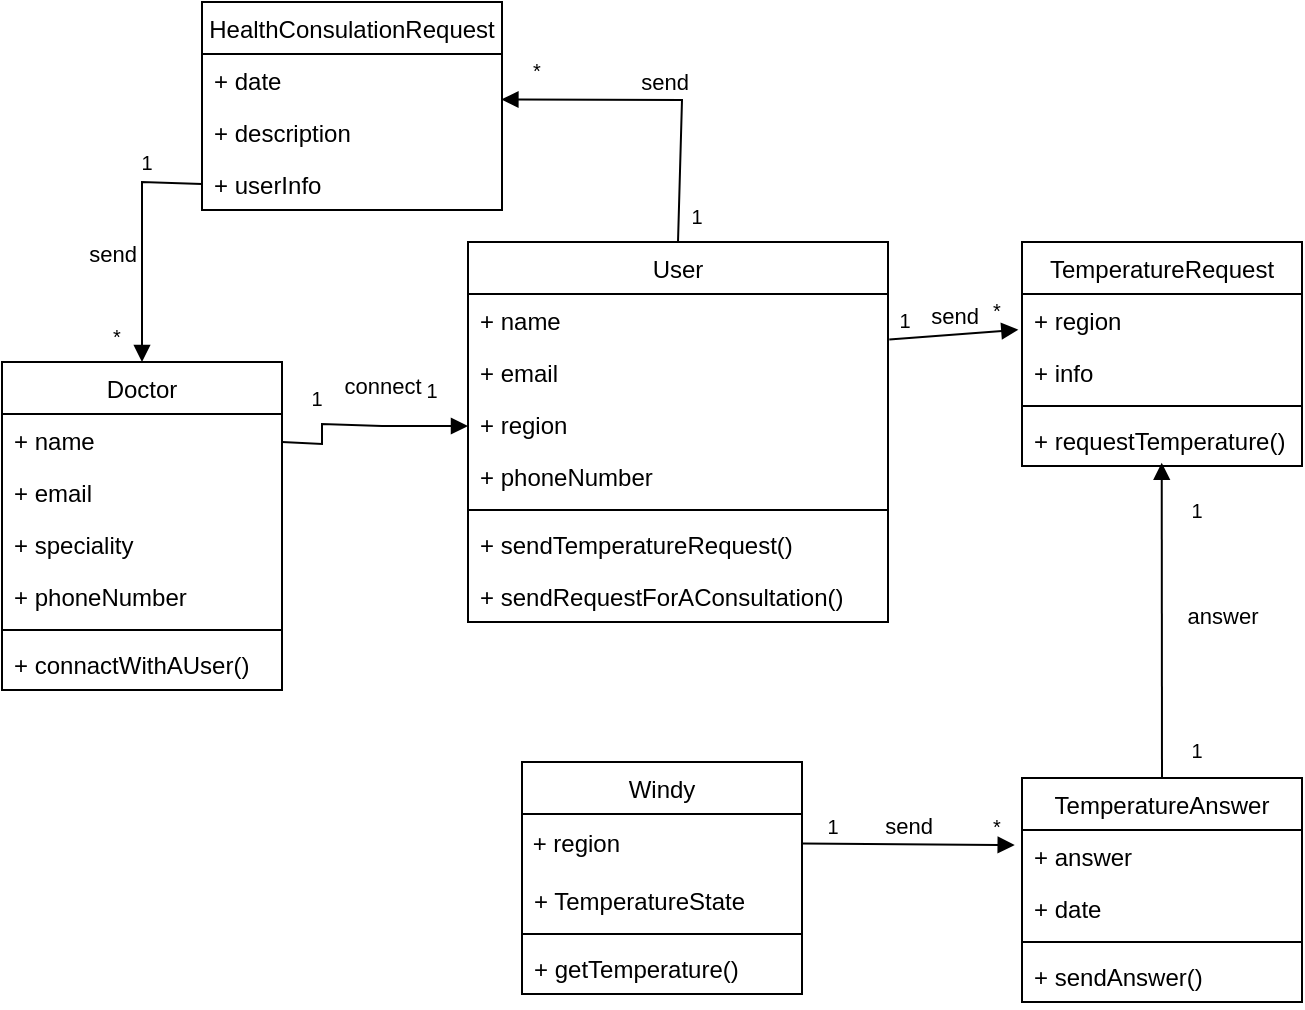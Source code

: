 <mxfile version="22.0.4" type="device" pages="3">
  <diagram id="mCyr1kptdM3YggUfpTlr" name="Page-1">
    <mxGraphModel dx="1509" dy="1795" grid="1" gridSize="10" guides="1" tooltips="1" connect="1" arrows="1" fold="1" page="1" pageScale="1" pageWidth="850" pageHeight="1100" math="0" shadow="0">
      <root>
        <mxCell id="0" />
        <mxCell id="1" parent="0" />
        <mxCell id="RMtQjLJvcsIaxz_irh20-8" value="TemperatureRequest" style="swimlane;fontStyle=0;childLayout=stackLayout;horizontal=1;startSize=26;fillColor=none;horizontalStack=0;resizeParent=1;resizeParentMax=0;resizeLast=0;collapsible=1;marginBottom=0;" parent="1" vertex="1">
          <mxGeometry x="520" y="-970" width="140" height="112" as="geometry" />
        </mxCell>
        <mxCell id="RMtQjLJvcsIaxz_irh20-9" value="+ region" style="text;strokeColor=none;fillColor=none;align=left;verticalAlign=top;spacingLeft=4;spacingRight=4;overflow=hidden;rotatable=0;points=[[0,0.5],[1,0.5]];portConstraint=eastwest;" parent="RMtQjLJvcsIaxz_irh20-8" vertex="1">
          <mxGeometry y="26" width="140" height="26" as="geometry" />
        </mxCell>
        <mxCell id="FqOVL9ZBR_WUCR_oqMgw-47" value="+ info" style="text;strokeColor=none;fillColor=none;align=left;verticalAlign=top;spacingLeft=4;spacingRight=4;overflow=hidden;rotatable=0;points=[[0,0.5],[1,0.5]];portConstraint=eastwest;" parent="RMtQjLJvcsIaxz_irh20-8" vertex="1">
          <mxGeometry y="52" width="140" height="26" as="geometry" />
        </mxCell>
        <mxCell id="tZx-cEy-T179OjJGKEYa-16" value="" style="line;strokeWidth=1;fillColor=none;align=left;verticalAlign=middle;spacingTop=-1;spacingLeft=3;spacingRight=3;rotatable=0;labelPosition=right;points=[];portConstraint=eastwest;strokeColor=inherit;" vertex="1" parent="RMtQjLJvcsIaxz_irh20-8">
          <mxGeometry y="78" width="140" height="8" as="geometry" />
        </mxCell>
        <mxCell id="tZx-cEy-T179OjJGKEYa-17" value="+&amp;nbsp;requestTemperature()&amp;nbsp;&amp;nbsp;" style="text;strokeColor=none;fillColor=none;align=left;verticalAlign=top;spacingLeft=4;spacingRight=4;overflow=hidden;rotatable=0;points=[[0,0.5],[1,0.5]];portConstraint=eastwest;whiteSpace=wrap;html=1;" vertex="1" parent="RMtQjLJvcsIaxz_irh20-8">
          <mxGeometry y="86" width="140" height="26" as="geometry" />
        </mxCell>
        <mxCell id="RMtQjLJvcsIaxz_irh20-13" value="TemperatureAnswer" style="swimlane;fontStyle=0;childLayout=stackLayout;horizontal=1;startSize=26;fillColor=none;horizontalStack=0;resizeParent=1;resizeParentMax=0;resizeLast=0;collapsible=1;marginBottom=0;" parent="1" vertex="1">
          <mxGeometry x="520" y="-702" width="140" height="112" as="geometry" />
        </mxCell>
        <mxCell id="FqOVL9ZBR_WUCR_oqMgw-8" value="+ answer" style="text;strokeColor=none;fillColor=none;align=left;verticalAlign=top;spacingLeft=4;spacingRight=4;overflow=hidden;rotatable=0;points=[[0,0.5],[1,0.5]];portConstraint=eastwest;" parent="RMtQjLJvcsIaxz_irh20-13" vertex="1">
          <mxGeometry y="26" width="140" height="26" as="geometry" />
        </mxCell>
        <mxCell id="FqOVL9ZBR_WUCR_oqMgw-48" value="+ date" style="text;strokeColor=none;fillColor=none;align=left;verticalAlign=top;spacingLeft=4;spacingRight=4;overflow=hidden;rotatable=0;points=[[0,0.5],[1,0.5]];portConstraint=eastwest;" parent="RMtQjLJvcsIaxz_irh20-13" vertex="1">
          <mxGeometry y="52" width="140" height="26" as="geometry" />
        </mxCell>
        <mxCell id="tZx-cEy-T179OjJGKEYa-18" value="" style="line;strokeWidth=1;fillColor=none;align=left;verticalAlign=middle;spacingTop=-1;spacingLeft=3;spacingRight=3;rotatable=0;labelPosition=right;points=[];portConstraint=eastwest;strokeColor=inherit;" vertex="1" parent="RMtQjLJvcsIaxz_irh20-13">
          <mxGeometry y="78" width="140" height="8" as="geometry" />
        </mxCell>
        <mxCell id="tZx-cEy-T179OjJGKEYa-19" value="+&amp;nbsp;sendAnswer()&lt;br&gt;&amp;nbsp;&lt;br&gt;&amp;nbsp;" style="text;strokeColor=none;fillColor=none;align=left;verticalAlign=top;spacingLeft=4;spacingRight=4;overflow=hidden;rotatable=0;points=[[0,0.5],[1,0.5]];portConstraint=eastwest;whiteSpace=wrap;html=1;" vertex="1" parent="RMtQjLJvcsIaxz_irh20-13">
          <mxGeometry y="86" width="140" height="26" as="geometry" />
        </mxCell>
        <mxCell id="RMtQjLJvcsIaxz_irh20-15" value="Windy" style="swimlane;fontStyle=0;childLayout=stackLayout;horizontal=1;startSize=26;fillColor=none;horizontalStack=0;resizeParent=1;resizeParentMax=0;resizeLast=0;collapsible=1;marginBottom=0;" parent="1" vertex="1">
          <mxGeometry x="270" y="-710" width="140" height="116" as="geometry">
            <mxRectangle x="270" y="-710" width="70" height="30" as="alternateBounds" />
          </mxGeometry>
        </mxCell>
        <mxCell id="FqOVL9ZBR_WUCR_oqMgw-6" value="&amp;nbsp;+ region" style="text;html=1;align=left;verticalAlign=middle;resizable=0;points=[];autosize=1;strokeColor=none;fillColor=none;" parent="RMtQjLJvcsIaxz_irh20-15" vertex="1">
          <mxGeometry y="26" width="140" height="30" as="geometry" />
        </mxCell>
        <mxCell id="FqOVL9ZBR_WUCR_oqMgw-9" value="+ TemperatureState" style="text;strokeColor=none;fillColor=none;align=left;verticalAlign=top;spacingLeft=4;spacingRight=4;overflow=hidden;rotatable=0;points=[[0,0.5],[1,0.5]];portConstraint=eastwest;" parent="RMtQjLJvcsIaxz_irh20-15" vertex="1">
          <mxGeometry y="56" width="140" height="26" as="geometry" />
        </mxCell>
        <mxCell id="6avwy1jGCGefCtYzHxXe-1" value="" style="line;strokeWidth=1;fillColor=none;align=left;verticalAlign=middle;spacingTop=-1;spacingLeft=3;spacingRight=3;rotatable=0;labelPosition=right;points=[];portConstraint=eastwest;strokeColor=inherit;" vertex="1" parent="RMtQjLJvcsIaxz_irh20-15">
          <mxGeometry y="82" width="140" height="8" as="geometry" />
        </mxCell>
        <mxCell id="6avwy1jGCGefCtYzHxXe-3" value="+&amp;nbsp;getTemperature()&lt;span style=&quot;background-color: initial;&quot;&gt;&amp;nbsp;&lt;/span&gt;" style="text;strokeColor=none;fillColor=none;align=left;verticalAlign=top;spacingLeft=4;spacingRight=4;overflow=hidden;rotatable=0;points=[[0,0.5],[1,0.5]];portConstraint=eastwest;whiteSpace=wrap;html=1;" vertex="1" parent="RMtQjLJvcsIaxz_irh20-15">
          <mxGeometry y="90" width="140" height="26" as="geometry" />
        </mxCell>
        <mxCell id="FqOVL9ZBR_WUCR_oqMgw-14" value="HealthConsulationRequest" style="swimlane;fontStyle=0;childLayout=stackLayout;horizontal=1;startSize=26;fillColor=none;horizontalStack=0;resizeParent=1;resizeParentMax=0;resizeLast=0;collapsible=1;marginBottom=0;" parent="1" vertex="1">
          <mxGeometry x="110" y="-1090" width="150" height="104" as="geometry" />
        </mxCell>
        <mxCell id="FqOVL9ZBR_WUCR_oqMgw-15" value="+ date" style="text;strokeColor=none;fillColor=none;align=left;verticalAlign=top;spacingLeft=4;spacingRight=4;overflow=hidden;rotatable=0;points=[[0,0.5],[1,0.5]];portConstraint=eastwest;" parent="FqOVL9ZBR_WUCR_oqMgw-14" vertex="1">
          <mxGeometry y="26" width="150" height="26" as="geometry" />
        </mxCell>
        <mxCell id="FqOVL9ZBR_WUCR_oqMgw-16" value="+ description" style="text;strokeColor=none;fillColor=none;align=left;verticalAlign=top;spacingLeft=4;spacingRight=4;overflow=hidden;rotatable=0;points=[[0,0.5],[1,0.5]];portConstraint=eastwest;" parent="FqOVL9ZBR_WUCR_oqMgw-14" vertex="1">
          <mxGeometry y="52" width="150" height="26" as="geometry" />
        </mxCell>
        <mxCell id="FqOVL9ZBR_WUCR_oqMgw-17" value="+ userInfo" style="text;strokeColor=none;fillColor=none;align=left;verticalAlign=top;spacingLeft=4;spacingRight=4;overflow=hidden;rotatable=0;points=[[0,0.5],[1,0.5]];portConstraint=eastwest;" parent="FqOVL9ZBR_WUCR_oqMgw-14" vertex="1">
          <mxGeometry y="78" width="150" height="26" as="geometry" />
        </mxCell>
        <mxCell id="FqOVL9ZBR_WUCR_oqMgw-21" value="Doctor" style="swimlane;fontStyle=0;childLayout=stackLayout;horizontal=1;startSize=26;fillColor=none;horizontalStack=0;resizeParent=1;resizeParentMax=0;resizeLast=0;collapsible=1;marginBottom=0;" parent="1" vertex="1">
          <mxGeometry x="10" y="-910" width="140" height="164" as="geometry" />
        </mxCell>
        <mxCell id="FqOVL9ZBR_WUCR_oqMgw-22" value="+ name" style="text;strokeColor=none;fillColor=none;align=left;verticalAlign=top;spacingLeft=4;spacingRight=4;overflow=hidden;rotatable=0;points=[[0,0.5],[1,0.5]];portConstraint=eastwest;" parent="FqOVL9ZBR_WUCR_oqMgw-21" vertex="1">
          <mxGeometry y="26" width="140" height="26" as="geometry" />
        </mxCell>
        <mxCell id="FqOVL9ZBR_WUCR_oqMgw-23" value="+ email" style="text;strokeColor=none;fillColor=none;align=left;verticalAlign=top;spacingLeft=4;spacingRight=4;overflow=hidden;rotatable=0;points=[[0,0.5],[1,0.5]];portConstraint=eastwest;" parent="FqOVL9ZBR_WUCR_oqMgw-21" vertex="1">
          <mxGeometry y="52" width="140" height="26" as="geometry" />
        </mxCell>
        <mxCell id="FqOVL9ZBR_WUCR_oqMgw-24" value="+ speciality" style="text;strokeColor=none;fillColor=none;align=left;verticalAlign=top;spacingLeft=4;spacingRight=4;overflow=hidden;rotatable=0;points=[[0,0.5],[1,0.5]];portConstraint=eastwest;" parent="FqOVL9ZBR_WUCR_oqMgw-21" vertex="1">
          <mxGeometry y="78" width="140" height="26" as="geometry" />
        </mxCell>
        <mxCell id="NNpvGeIuYpIDWv6Obldc-1" value="+ phoneNumber" style="text;strokeColor=none;fillColor=none;align=left;verticalAlign=top;spacingLeft=4;spacingRight=4;overflow=hidden;rotatable=0;points=[[0,0.5],[1,0.5]];portConstraint=eastwest;" parent="FqOVL9ZBR_WUCR_oqMgw-21" vertex="1">
          <mxGeometry y="104" width="140" height="26" as="geometry" />
        </mxCell>
        <mxCell id="6avwy1jGCGefCtYzHxXe-4" value="" style="line;strokeWidth=1;fillColor=none;align=left;verticalAlign=middle;spacingTop=-1;spacingLeft=3;spacingRight=3;rotatable=0;labelPosition=right;points=[];portConstraint=eastwest;strokeColor=inherit;" vertex="1" parent="FqOVL9ZBR_WUCR_oqMgw-21">
          <mxGeometry y="130" width="140" height="8" as="geometry" />
        </mxCell>
        <mxCell id="6avwy1jGCGefCtYzHxXe-5" value="+&amp;nbsp;connactWithAUser()" style="text;strokeColor=none;fillColor=none;align=left;verticalAlign=top;spacingLeft=4;spacingRight=4;overflow=hidden;rotatable=0;points=[[0,0.5],[1,0.5]];portConstraint=eastwest;whiteSpace=wrap;html=1;" vertex="1" parent="FqOVL9ZBR_WUCR_oqMgw-21">
          <mxGeometry y="138" width="140" height="26" as="geometry" />
        </mxCell>
        <mxCell id="FqOVL9ZBR_WUCR_oqMgw-32" value="send" style="html=1;verticalAlign=bottom;endArrow=block;curved=0;rounded=0;entryX=-0.026;entryY=0.315;entryDx=0;entryDy=0;entryPerimeter=0;" parent="1" edge="1">
          <mxGeometry width="80" relative="1" as="geometry">
            <mxPoint x="410" y="-669.29" as="sourcePoint" />
            <mxPoint x="516.36" y="-668.44" as="targetPoint" />
          </mxGeometry>
        </mxCell>
        <mxCell id="FqOVL9ZBR_WUCR_oqMgw-33" value="answer" style="html=1;verticalAlign=bottom;endArrow=block;curved=0;rounded=0;exitX=0.5;exitY=0;exitDx=0;exitDy=0;entryX=0.499;entryY=0.937;entryDx=0;entryDy=0;entryPerimeter=0;" parent="1" source="RMtQjLJvcsIaxz_irh20-13" target="tZx-cEy-T179OjJGKEYa-17" edge="1">
          <mxGeometry x="-0.093" y="-30" width="80" relative="1" as="geometry">
            <mxPoint x="460" y="-760" as="sourcePoint" />
            <mxPoint x="590" y="-900" as="targetPoint" />
            <mxPoint as="offset" />
          </mxGeometry>
        </mxCell>
        <mxCell id="FqOVL9ZBR_WUCR_oqMgw-34" value="send" style="html=1;verticalAlign=bottom;endArrow=block;curved=0;rounded=0;entryX=-0.013;entryY=0.687;entryDx=0;entryDy=0;entryPerimeter=0;exitX=1.003;exitY=0.877;exitDx=0;exitDy=0;exitPerimeter=0;" parent="1" target="RMtQjLJvcsIaxz_irh20-9" edge="1" source="RMtQjLJvcsIaxz_irh20-3">
          <mxGeometry x="0.002" width="80" relative="1" as="geometry">
            <mxPoint x="420" y="-928.29" as="sourcePoint" />
            <mxPoint x="500" y="-920" as="targetPoint" />
            <mxPoint as="offset" />
          </mxGeometry>
        </mxCell>
        <mxCell id="FqOVL9ZBR_WUCR_oqMgw-35" value="send" style="html=1;verticalAlign=bottom;endArrow=block;curved=0;rounded=0;exitX=0.5;exitY=0;exitDx=0;exitDy=0;entryX=0.998;entryY=0.874;entryDx=0;entryDy=0;entryPerimeter=0;" parent="1" source="RMtQjLJvcsIaxz_irh20-2" target="FqOVL9ZBR_WUCR_oqMgw-15" edge="1">
          <mxGeometry width="80" relative="1" as="geometry">
            <mxPoint x="140" y="-820" as="sourcePoint" />
            <mxPoint x="220" y="-820" as="targetPoint" />
            <Array as="points">
              <mxPoint x="350" y="-1041" />
            </Array>
          </mxGeometry>
        </mxCell>
        <mxCell id="FqOVL9ZBR_WUCR_oqMgw-36" value="send" style="html=1;verticalAlign=bottom;endArrow=block;curved=0;rounded=0;exitX=0;exitY=0.5;exitDx=0;exitDy=0;entryX=0.5;entryY=0;entryDx=0;entryDy=0;" parent="1" source="FqOVL9ZBR_WUCR_oqMgw-17" target="FqOVL9ZBR_WUCR_oqMgw-21" edge="1">
          <mxGeometry x="0.259" y="-15" width="80" relative="1" as="geometry">
            <mxPoint x="140" y="-820" as="sourcePoint" />
            <mxPoint x="220" y="-820" as="targetPoint" />
            <mxPoint as="offset" />
            <Array as="points">
              <mxPoint x="80" y="-1000" />
            </Array>
          </mxGeometry>
        </mxCell>
        <mxCell id="FqOVL9ZBR_WUCR_oqMgw-37" value="connect" style="html=1;verticalAlign=bottom;endArrow=block;curved=0;rounded=0;exitX=1;exitY=0.5;exitDx=0;exitDy=0;entryX=0;entryY=0.5;entryDx=0;entryDy=0;" parent="1" edge="1">
          <mxGeometry x="0.158" y="11" width="80" relative="1" as="geometry">
            <mxPoint x="150" y="-870.0" as="sourcePoint" />
            <mxPoint x="243" y="-878" as="targetPoint" />
            <Array as="points">
              <mxPoint x="170" y="-869" />
              <mxPoint x="170" y="-879" />
              <mxPoint x="200" y="-878" />
              <mxPoint x="240" y="-878" />
            </Array>
            <mxPoint as="offset" />
          </mxGeometry>
        </mxCell>
        <mxCell id="FqOVL9ZBR_WUCR_oqMgw-39" value="&lt;font style=&quot;font-size: 10px;&quot;&gt;1&lt;/font&gt;" style="text;html=1;strokeColor=none;fillColor=none;align=center;verticalAlign=middle;whiteSpace=wrap;rounded=0;" parent="1" vertex="1">
          <mxGeometry x="398" y="-691.5" width="55" height="27" as="geometry" />
        </mxCell>
        <mxCell id="FqOVL9ZBR_WUCR_oqMgw-40" value="&lt;font style=&quot;font-size: 10px;&quot;&gt;*&lt;/font&gt;" style="text;html=1;strokeColor=none;fillColor=none;align=center;verticalAlign=middle;whiteSpace=wrap;rounded=0;" parent="1" vertex="1">
          <mxGeometry x="480" y="-691.5" width="55" height="27" as="geometry" />
        </mxCell>
        <mxCell id="FqOVL9ZBR_WUCR_oqMgw-41" value="&lt;font style=&quot;font-size: 10px;&quot;&gt;1&lt;/font&gt;" style="text;html=1;strokeColor=none;fillColor=none;align=center;verticalAlign=middle;whiteSpace=wrap;rounded=0;" parent="1" vertex="1">
          <mxGeometry x="450" y="-944.5" width="23" height="27" as="geometry" />
        </mxCell>
        <mxCell id="FqOVL9ZBR_WUCR_oqMgw-42" value="&lt;font style=&quot;font-size: 10px;&quot;&gt;*&lt;/font&gt;" style="text;html=1;strokeColor=none;fillColor=none;align=center;verticalAlign=middle;whiteSpace=wrap;rounded=0;" parent="1" vertex="1">
          <mxGeometry x="480" y="-950" width="55" height="27" as="geometry" />
        </mxCell>
        <mxCell id="FqOVL9ZBR_WUCR_oqMgw-43" value="&lt;font style=&quot;font-size: 10px;&quot;&gt;1&lt;/font&gt;" style="text;html=1;strokeColor=none;fillColor=none;align=center;verticalAlign=middle;whiteSpace=wrap;rounded=0;" parent="1" vertex="1">
          <mxGeometry x="580" y="-850" width="55" height="27" as="geometry" />
        </mxCell>
        <mxCell id="FqOVL9ZBR_WUCR_oqMgw-44" value="&lt;font style=&quot;font-size: 10px;&quot;&gt;1&lt;/font&gt;" style="text;html=1;strokeColor=none;fillColor=none;align=center;verticalAlign=middle;whiteSpace=wrap;rounded=0;" parent="1" vertex="1">
          <mxGeometry x="580" y="-730" width="55" height="27" as="geometry" />
        </mxCell>
        <mxCell id="FqOVL9ZBR_WUCR_oqMgw-49" value="&lt;font style=&quot;font-size: 10px;&quot;&gt;1&lt;/font&gt;" style="text;html=1;strokeColor=none;fillColor=none;align=center;verticalAlign=middle;whiteSpace=wrap;rounded=0;" parent="1" vertex="1">
          <mxGeometry x="330" y="-997" width="55" height="27" as="geometry" />
        </mxCell>
        <mxCell id="FqOVL9ZBR_WUCR_oqMgw-50" value="&lt;font style=&quot;font-size: 10px;&quot;&gt;*&lt;br&gt;&lt;/font&gt;" style="text;html=1;strokeColor=none;fillColor=none;align=center;verticalAlign=middle;whiteSpace=wrap;rounded=0;" parent="1" vertex="1">
          <mxGeometry x="250" y="-1070" width="55" height="27" as="geometry" />
        </mxCell>
        <mxCell id="FqOVL9ZBR_WUCR_oqMgw-51" value="&lt;font style=&quot;font-size: 10px;&quot;&gt;1&lt;/font&gt;" style="text;html=1;strokeColor=none;fillColor=none;align=center;verticalAlign=middle;whiteSpace=wrap;rounded=0;" parent="1" vertex="1">
          <mxGeometry x="55" y="-1024" width="55" height="27" as="geometry" />
        </mxCell>
        <mxCell id="FqOVL9ZBR_WUCR_oqMgw-52" value="&lt;font style=&quot;font-size: 10px;&quot;&gt;*&lt;/font&gt;" style="text;html=1;strokeColor=none;fillColor=none;align=center;verticalAlign=middle;whiteSpace=wrap;rounded=0;" parent="1" vertex="1">
          <mxGeometry x="40" y="-937" width="55" height="27" as="geometry" />
        </mxCell>
        <mxCell id="NNpvGeIuYpIDWv6Obldc-2" value="&lt;font style=&quot;font-size: 10px;&quot;&gt;1&lt;/font&gt;" style="text;html=1;strokeColor=none;fillColor=none;align=center;verticalAlign=middle;whiteSpace=wrap;rounded=0;" parent="1" vertex="1">
          <mxGeometry x="140" y="-904" width="55" height="24" as="geometry" />
        </mxCell>
        <mxCell id="tZx-cEy-T179OjJGKEYa-14" value="" style="group" vertex="1" connectable="0" parent="1">
          <mxGeometry x="243" y="-970" width="210" height="182" as="geometry" />
        </mxCell>
        <mxCell id="RMtQjLJvcsIaxz_irh20-2" value="User" style="swimlane;fontStyle=0;childLayout=stackLayout;horizontal=1;startSize=26;fillColor=none;horizontalStack=0;resizeParent=1;resizeParentMax=0;resizeLast=0;collapsible=1;marginBottom=0;" parent="tZx-cEy-T179OjJGKEYa-14" vertex="1">
          <mxGeometry width="210.0" height="190" as="geometry" />
        </mxCell>
        <mxCell id="RMtQjLJvcsIaxz_irh20-3" value="+ name" style="text;strokeColor=none;fillColor=none;align=left;verticalAlign=top;spacingLeft=4;spacingRight=4;overflow=hidden;rotatable=0;points=[[0,0.5],[1,0.5]];portConstraint=eastwest;" parent="RMtQjLJvcsIaxz_irh20-2" vertex="1">
          <mxGeometry y="26" width="210.0" height="26" as="geometry" />
        </mxCell>
        <mxCell id="RMtQjLJvcsIaxz_irh20-4" value="+ email" style="text;strokeColor=none;fillColor=none;align=left;verticalAlign=top;spacingLeft=4;spacingRight=4;overflow=hidden;rotatable=0;points=[[0,0.5],[1,0.5]];portConstraint=eastwest;" parent="RMtQjLJvcsIaxz_irh20-2" vertex="1">
          <mxGeometry y="52" width="210.0" height="26" as="geometry" />
        </mxCell>
        <mxCell id="RMtQjLJvcsIaxz_irh20-5" value="+ region" style="text;strokeColor=none;fillColor=none;align=left;verticalAlign=top;spacingLeft=4;spacingRight=4;overflow=hidden;rotatable=0;points=[[0,0.5],[1,0.5]];portConstraint=eastwest;" parent="RMtQjLJvcsIaxz_irh20-2" vertex="1">
          <mxGeometry y="78" width="210.0" height="26" as="geometry" />
        </mxCell>
        <mxCell id="FqOVL9ZBR_WUCR_oqMgw-46" value="+ phoneNumber" style="text;strokeColor=none;fillColor=none;align=left;verticalAlign=top;spacingLeft=4;spacingRight=4;overflow=hidden;rotatable=0;points=[[0,0.5],[1,0.5]];portConstraint=eastwest;" parent="RMtQjLJvcsIaxz_irh20-2" vertex="1">
          <mxGeometry y="104" width="210.0" height="26" as="geometry" />
        </mxCell>
        <mxCell id="tZx-cEy-T179OjJGKEYa-15" value="" style="line;strokeWidth=1;fillColor=none;align=left;verticalAlign=middle;spacingTop=-1;spacingLeft=3;spacingRight=3;rotatable=0;labelPosition=right;points=[];portConstraint=eastwest;strokeColor=inherit;" vertex="1" parent="RMtQjLJvcsIaxz_irh20-2">
          <mxGeometry y="130" width="210.0" height="8" as="geometry" />
        </mxCell>
        <mxCell id="tZx-cEy-T179OjJGKEYa-10" value="+&amp;nbsp;sendTemperatureRequest()" style="text;strokeColor=none;fillColor=none;align=left;verticalAlign=top;spacingLeft=4;spacingRight=4;overflow=hidden;rotatable=0;points=[[0,0.5],[1,0.5]];portConstraint=eastwest;whiteSpace=wrap;html=1;" vertex="1" parent="RMtQjLJvcsIaxz_irh20-2">
          <mxGeometry y="138" width="210.0" height="26" as="geometry" />
        </mxCell>
        <mxCell id="tZx-cEy-T179OjJGKEYa-13" value="+&amp;nbsp;sendRequestForAConsultation()" style="text;strokeColor=none;fillColor=none;align=left;verticalAlign=top;spacingLeft=4;spacingRight=4;overflow=hidden;rotatable=0;points=[[0,0.5],[1,0.5]];portConstraint=eastwest;whiteSpace=wrap;html=1;" vertex="1" parent="RMtQjLJvcsIaxz_irh20-2">
          <mxGeometry y="164" width="210.0" height="26" as="geometry" />
        </mxCell>
        <mxCell id="tZx-cEy-T179OjJGKEYa-9" value="" style="line;strokeWidth=1;fillColor=none;align=left;verticalAlign=middle;spacingTop=-1;spacingLeft=3;spacingRight=3;rotatable=0;labelPosition=right;points=[];portConstraint=eastwest;strokeColor=inherit;" vertex="1" parent="tZx-cEy-T179OjJGKEYa-14">
          <mxGeometry y="80" width="210.0" height="102" as="geometry" />
        </mxCell>
        <mxCell id="NNpvGeIuYpIDWv6Obldc-3" value="&lt;font style=&quot;font-size: 10px;&quot;&gt;1&lt;/font&gt;" style="text;html=1;strokeColor=none;fillColor=none;align=center;verticalAlign=middle;whiteSpace=wrap;rounded=0;" parent="1" vertex="1">
          <mxGeometry x="120" y="-910" width="210.0" height="27" as="geometry" />
        </mxCell>
      </root>
    </mxGraphModel>
  </diagram>
  <diagram name="Варіант (а)" id="2hrN96zmv503aTo1vePD">
    <mxGraphModel dx="1474" dy="1786" grid="1" gridSize="10" guides="1" tooltips="1" connect="1" arrows="1" fold="1" page="1" pageScale="1" pageWidth="850" pageHeight="1100" math="0" shadow="0">
      <root>
        <mxCell id="0" />
        <mxCell id="1" parent="0" />
        <mxCell id="NR5pUmCvTBosV-Qdy8rM-41" value="Doctor" style="shape=table;startSize=30;container=1;collapsible=1;childLayout=tableLayout;fixedRows=1;rowLines=0;fontStyle=1;align=center;resizeLast=1;" parent="1" vertex="1">
          <mxGeometry x="44" y="-800" width="210" height="210" as="geometry" />
        </mxCell>
        <mxCell id="NR5pUmCvTBosV-Qdy8rM-42" value="" style="shape=partialRectangle;collapsible=0;dropTarget=0;pointerEvents=0;fillColor=none;top=0;left=0;bottom=1;right=0;points=[[0,0.5],[1,0.5]];portConstraint=eastwest;" parent="NR5pUmCvTBosV-Qdy8rM-41" vertex="1">
          <mxGeometry y="30" width="210" height="30" as="geometry" />
        </mxCell>
        <mxCell id="NR5pUmCvTBosV-Qdy8rM-43" value="PK" style="shape=partialRectangle;connectable=0;fillColor=none;top=0;left=0;bottom=0;right=0;fontStyle=1;overflow=hidden;" parent="NR5pUmCvTBosV-Qdy8rM-42" vertex="1">
          <mxGeometry width="30" height="30" as="geometry">
            <mxRectangle width="30" height="30" as="alternateBounds" />
          </mxGeometry>
        </mxCell>
        <mxCell id="NR5pUmCvTBosV-Qdy8rM-44" value="Doctorno" style="shape=partialRectangle;connectable=0;fillColor=none;top=0;left=0;bottom=0;right=0;align=left;spacingLeft=6;fontStyle=5;overflow=hidden;" parent="NR5pUmCvTBosV-Qdy8rM-42" vertex="1">
          <mxGeometry x="30" width="180" height="30" as="geometry">
            <mxRectangle width="180" height="30" as="alternateBounds" />
          </mxGeometry>
        </mxCell>
        <mxCell id="NR5pUmCvTBosV-Qdy8rM-45" value="" style="shape=partialRectangle;collapsible=0;dropTarget=0;pointerEvents=0;fillColor=none;top=0;left=0;bottom=0;right=0;points=[[0,0.5],[1,0.5]];portConstraint=eastwest;" parent="NR5pUmCvTBosV-Qdy8rM-41" vertex="1">
          <mxGeometry y="60" width="210" height="30" as="geometry" />
        </mxCell>
        <mxCell id="NR5pUmCvTBosV-Qdy8rM-46" value="" style="shape=partialRectangle;connectable=0;fillColor=none;top=0;left=0;bottom=0;right=0;editable=1;overflow=hidden;" parent="NR5pUmCvTBosV-Qdy8rM-45" vertex="1">
          <mxGeometry width="30" height="30" as="geometry">
            <mxRectangle width="30" height="30" as="alternateBounds" />
          </mxGeometry>
        </mxCell>
        <mxCell id="NR5pUmCvTBosV-Qdy8rM-47" value="name" style="shape=partialRectangle;connectable=0;fillColor=none;top=0;left=0;bottom=0;right=0;align=left;spacingLeft=6;overflow=hidden;" parent="NR5pUmCvTBosV-Qdy8rM-45" vertex="1">
          <mxGeometry x="30" width="180" height="30" as="geometry">
            <mxRectangle width="180" height="30" as="alternateBounds" />
          </mxGeometry>
        </mxCell>
        <mxCell id="v-_g5bqjD_LYLI0QbeUt-44" value="" style="shape=tableRow;horizontal=0;startSize=0;swimlaneHead=0;swimlaneBody=0;fillColor=none;collapsible=0;dropTarget=0;points=[[0,0.5],[1,0.5]];portConstraint=eastwest;top=0;left=0;right=0;bottom=0;" parent="NR5pUmCvTBosV-Qdy8rM-41" vertex="1">
          <mxGeometry y="90" width="210" height="30" as="geometry" />
        </mxCell>
        <mxCell id="v-_g5bqjD_LYLI0QbeUt-45" value="" style="shape=partialRectangle;connectable=0;fillColor=none;top=0;left=0;bottom=0;right=0;editable=1;overflow=hidden;" parent="v-_g5bqjD_LYLI0QbeUt-44" vertex="1">
          <mxGeometry width="30" height="30" as="geometry">
            <mxRectangle width="30" height="30" as="alternateBounds" />
          </mxGeometry>
        </mxCell>
        <mxCell id="v-_g5bqjD_LYLI0QbeUt-46" value="email" style="shape=partialRectangle;connectable=0;fillColor=none;top=0;left=0;bottom=0;right=0;align=left;spacingLeft=6;overflow=hidden;" parent="v-_g5bqjD_LYLI0QbeUt-44" vertex="1">
          <mxGeometry x="30" width="180" height="30" as="geometry">
            <mxRectangle width="180" height="30" as="alternateBounds" />
          </mxGeometry>
        </mxCell>
        <mxCell id="1NxqjXcX19EDj1gpjFJU-2" value="" style="shape=tableRow;horizontal=0;startSize=0;swimlaneHead=0;swimlaneBody=0;fillColor=none;collapsible=0;dropTarget=0;points=[[0,0.5],[1,0.5]];portConstraint=eastwest;top=0;left=0;right=0;bottom=0;" vertex="1" parent="NR5pUmCvTBosV-Qdy8rM-41">
          <mxGeometry y="120" width="210" height="30" as="geometry" />
        </mxCell>
        <mxCell id="1NxqjXcX19EDj1gpjFJU-3" value="" style="shape=partialRectangle;connectable=0;fillColor=none;top=0;left=0;bottom=0;right=0;editable=1;overflow=hidden;" vertex="1" parent="1NxqjXcX19EDj1gpjFJU-2">
          <mxGeometry width="30" height="30" as="geometry">
            <mxRectangle width="30" height="30" as="alternateBounds" />
          </mxGeometry>
        </mxCell>
        <mxCell id="1NxqjXcX19EDj1gpjFJU-4" value="speciality " style="shape=partialRectangle;connectable=0;fillColor=none;top=0;left=0;bottom=0;right=0;align=left;spacingLeft=6;overflow=hidden;" vertex="1" parent="1NxqjXcX19EDj1gpjFJU-2">
          <mxGeometry x="30" width="180" height="30" as="geometry">
            <mxRectangle width="180" height="30" as="alternateBounds" />
          </mxGeometry>
        </mxCell>
        <mxCell id="v-_g5bqjD_LYLI0QbeUt-48" value="" style="shape=tableRow;horizontal=0;startSize=0;swimlaneHead=0;swimlaneBody=0;fillColor=none;collapsible=0;dropTarget=0;points=[[0,0.5],[1,0.5]];portConstraint=eastwest;top=0;left=0;right=0;bottom=0;" parent="NR5pUmCvTBosV-Qdy8rM-41" vertex="1">
          <mxGeometry y="150" width="210" height="30" as="geometry" />
        </mxCell>
        <mxCell id="v-_g5bqjD_LYLI0QbeUt-49" value="" style="shape=partialRectangle;connectable=0;fillColor=none;top=0;left=0;bottom=0;right=0;editable=1;overflow=hidden;" parent="v-_g5bqjD_LYLI0QbeUt-48" vertex="1">
          <mxGeometry width="30" height="30" as="geometry">
            <mxRectangle width="30" height="30" as="alternateBounds" />
          </mxGeometry>
        </mxCell>
        <mxCell id="v-_g5bqjD_LYLI0QbeUt-50" value="phoneNumber" style="shape=partialRectangle;connectable=0;fillColor=none;top=0;left=0;bottom=0;right=0;align=left;spacingLeft=6;overflow=hidden;" parent="v-_g5bqjD_LYLI0QbeUt-48" vertex="1">
          <mxGeometry x="30" width="180" height="30" as="geometry">
            <mxRectangle width="180" height="30" as="alternateBounds" />
          </mxGeometry>
        </mxCell>
        <mxCell id="v-_g5bqjD_LYLI0QbeUt-52" value="" style="shape=tableRow;horizontal=0;startSize=0;swimlaneHead=0;swimlaneBody=0;fillColor=none;collapsible=0;dropTarget=0;points=[[0,0.5],[1,0.5]];portConstraint=eastwest;top=0;left=0;right=0;bottom=0;" parent="NR5pUmCvTBosV-Qdy8rM-41" vertex="1">
          <mxGeometry y="180" width="210" height="30" as="geometry" />
        </mxCell>
        <mxCell id="v-_g5bqjD_LYLI0QbeUt-53" value="FK" style="shape=partialRectangle;connectable=0;fillColor=none;top=0;left=0;bottom=0;right=0;fontStyle=0;overflow=hidden;whiteSpace=wrap;html=1;" parent="v-_g5bqjD_LYLI0QbeUt-52" vertex="1">
          <mxGeometry width="30" height="30" as="geometry">
            <mxRectangle width="30" height="30" as="alternateBounds" />
          </mxGeometry>
        </mxCell>
        <mxCell id="v-_g5bqjD_LYLI0QbeUt-54" value="HealtConsultationRequestno" style="shape=partialRectangle;connectable=0;fillColor=none;top=0;left=0;bottom=0;right=0;align=left;spacingLeft=6;fontStyle=0;overflow=hidden;whiteSpace=wrap;html=1;" parent="v-_g5bqjD_LYLI0QbeUt-52" vertex="1">
          <mxGeometry x="30" width="180" height="30" as="geometry">
            <mxRectangle width="180" height="30" as="alternateBounds" />
          </mxGeometry>
        </mxCell>
        <mxCell id="NR5pUmCvTBosV-Qdy8rM-54" value="" style="edgeStyle=elbowEdgeStyle;fontSize=12;html=1;endArrow=ERmany;rounded=0;exitX=0;exitY=0.5;exitDx=0;exitDy=0;entryX=1;entryY=0.5;entryDx=0;entryDy=0;" parent="1" source="3ZObnXZU6xWR4m7c2F_A-2" target="v-_g5bqjD_LYLI0QbeUt-30" edge="1">
          <mxGeometry width="100" height="100" relative="1" as="geometry">
            <mxPoint x="284" y="-545" as="sourcePoint" />
            <mxPoint x="94" y="-820" as="targetPoint" />
            <Array as="points">
              <mxPoint x="334" y="-880" />
              <mxPoint x="454" y="-770" />
            </Array>
          </mxGeometry>
        </mxCell>
        <mxCell id="3ZObnXZU6xWR4m7c2F_A-1" value="User" style="shape=table;startSize=30;container=1;collapsible=1;childLayout=tableLayout;fixedRows=1;rowLines=0;fontStyle=1;align=center;resizeLast=1;" parent="1" vertex="1">
          <mxGeometry x="354" y="-1020" width="180" height="180" as="geometry" />
        </mxCell>
        <mxCell id="3ZObnXZU6xWR4m7c2F_A-2" value="" style="shape=partialRectangle;collapsible=0;dropTarget=0;pointerEvents=0;fillColor=none;top=0;left=0;bottom=1;right=0;points=[[0,0.5],[1,0.5]];portConstraint=eastwest;" parent="3ZObnXZU6xWR4m7c2F_A-1" vertex="1">
          <mxGeometry y="30" width="180" height="30" as="geometry" />
        </mxCell>
        <mxCell id="3ZObnXZU6xWR4m7c2F_A-3" value="PK" style="shape=partialRectangle;connectable=0;fillColor=none;top=0;left=0;bottom=0;right=0;fontStyle=1;overflow=hidden;" parent="3ZObnXZU6xWR4m7c2F_A-2" vertex="1">
          <mxGeometry width="30" height="30" as="geometry">
            <mxRectangle width="30" height="30" as="alternateBounds" />
          </mxGeometry>
        </mxCell>
        <mxCell id="3ZObnXZU6xWR4m7c2F_A-4" value="Userno" style="shape=partialRectangle;connectable=0;fillColor=none;top=0;left=0;bottom=0;right=0;align=left;spacingLeft=6;fontStyle=5;overflow=hidden;" parent="3ZObnXZU6xWR4m7c2F_A-2" vertex="1">
          <mxGeometry x="30" width="150" height="30" as="geometry">
            <mxRectangle width="150" height="30" as="alternateBounds" />
          </mxGeometry>
        </mxCell>
        <mxCell id="3ZObnXZU6xWR4m7c2F_A-5" value="" style="shape=partialRectangle;collapsible=0;dropTarget=0;pointerEvents=0;fillColor=none;top=0;left=0;bottom=0;right=0;points=[[0,0.5],[1,0.5]];portConstraint=eastwest;" parent="3ZObnXZU6xWR4m7c2F_A-1" vertex="1">
          <mxGeometry y="60" width="180" height="30" as="geometry" />
        </mxCell>
        <mxCell id="3ZObnXZU6xWR4m7c2F_A-6" value="" style="shape=partialRectangle;connectable=0;fillColor=none;top=0;left=0;bottom=0;right=0;editable=1;overflow=hidden;" parent="3ZObnXZU6xWR4m7c2F_A-5" vertex="1">
          <mxGeometry width="30" height="30" as="geometry">
            <mxRectangle width="30" height="30" as="alternateBounds" />
          </mxGeometry>
        </mxCell>
        <mxCell id="3ZObnXZU6xWR4m7c2F_A-7" value="name" style="shape=partialRectangle;connectable=0;fillColor=none;top=0;left=0;bottom=0;right=0;align=left;spacingLeft=6;overflow=hidden;" parent="3ZObnXZU6xWR4m7c2F_A-5" vertex="1">
          <mxGeometry x="30" width="150" height="30" as="geometry">
            <mxRectangle width="150" height="30" as="alternateBounds" />
          </mxGeometry>
        </mxCell>
        <mxCell id="3ZObnXZU6xWR4m7c2F_A-8" value="" style="shape=partialRectangle;collapsible=0;dropTarget=0;pointerEvents=0;fillColor=none;top=0;left=0;bottom=0;right=0;points=[[0,0.5],[1,0.5]];portConstraint=eastwest;" parent="3ZObnXZU6xWR4m7c2F_A-1" vertex="1">
          <mxGeometry y="90" width="180" height="30" as="geometry" />
        </mxCell>
        <mxCell id="3ZObnXZU6xWR4m7c2F_A-9" value="" style="shape=partialRectangle;connectable=0;fillColor=none;top=0;left=0;bottom=0;right=0;editable=1;overflow=hidden;fontStyle=1" parent="3ZObnXZU6xWR4m7c2F_A-8" vertex="1">
          <mxGeometry width="30" height="30" as="geometry">
            <mxRectangle width="30" height="30" as="alternateBounds" />
          </mxGeometry>
        </mxCell>
        <mxCell id="3ZObnXZU6xWR4m7c2F_A-10" value="email" style="shape=partialRectangle;connectable=0;fillColor=none;top=0;left=0;bottom=0;right=0;align=left;spacingLeft=6;overflow=hidden;" parent="3ZObnXZU6xWR4m7c2F_A-8" vertex="1">
          <mxGeometry x="30" width="150" height="30" as="geometry">
            <mxRectangle width="150" height="30" as="alternateBounds" />
          </mxGeometry>
        </mxCell>
        <mxCell id="3ZObnXZU6xWR4m7c2F_A-11" value="" style="shape=partialRectangle;collapsible=0;dropTarget=0;pointerEvents=0;fillColor=none;top=0;left=0;bottom=0;right=0;points=[[0,0.5],[1,0.5]];portConstraint=eastwest;" parent="3ZObnXZU6xWR4m7c2F_A-1" vertex="1">
          <mxGeometry y="120" width="180" height="30" as="geometry" />
        </mxCell>
        <mxCell id="3ZObnXZU6xWR4m7c2F_A-12" value="" style="shape=partialRectangle;connectable=0;fillColor=none;top=0;left=0;bottom=0;right=0;editable=1;overflow=hidden;fontStyle=1" parent="3ZObnXZU6xWR4m7c2F_A-11" vertex="1">
          <mxGeometry width="30" height="30" as="geometry">
            <mxRectangle width="30" height="30" as="alternateBounds" />
          </mxGeometry>
        </mxCell>
        <mxCell id="3ZObnXZU6xWR4m7c2F_A-13" value="region" style="shape=partialRectangle;connectable=0;fillColor=none;top=0;left=0;bottom=0;right=0;align=left;spacingLeft=6;overflow=hidden;" parent="3ZObnXZU6xWR4m7c2F_A-11" vertex="1">
          <mxGeometry x="30" width="150" height="30" as="geometry">
            <mxRectangle width="150" height="30" as="alternateBounds" />
          </mxGeometry>
        </mxCell>
        <mxCell id="3ZObnXZU6xWR4m7c2F_A-14" value="" style="shape=partialRectangle;collapsible=0;dropTarget=0;pointerEvents=0;fillColor=none;top=0;left=0;bottom=0;right=0;points=[[0,0.5],[1,0.5]];portConstraint=eastwest;" parent="3ZObnXZU6xWR4m7c2F_A-1" vertex="1">
          <mxGeometry y="150" width="180" height="30" as="geometry" />
        </mxCell>
        <mxCell id="3ZObnXZU6xWR4m7c2F_A-15" value="" style="shape=partialRectangle;connectable=0;fillColor=none;top=0;left=0;bottom=0;right=0;editable=1;overflow=hidden;fontStyle=1" parent="3ZObnXZU6xWR4m7c2F_A-14" vertex="1">
          <mxGeometry width="30" height="30" as="geometry">
            <mxRectangle width="30" height="30" as="alternateBounds" />
          </mxGeometry>
        </mxCell>
        <mxCell id="3ZObnXZU6xWR4m7c2F_A-16" value="phoneNumber" style="shape=partialRectangle;connectable=0;fillColor=none;top=0;left=0;bottom=0;right=0;align=left;spacingLeft=6;overflow=hidden;" parent="3ZObnXZU6xWR4m7c2F_A-14" vertex="1">
          <mxGeometry x="30" width="150" height="30" as="geometry">
            <mxRectangle width="150" height="30" as="alternateBounds" />
          </mxGeometry>
        </mxCell>
        <mxCell id="NR5pUmCvTBosV-Qdy8rM-28" value="HealthConsulationRequest" style="shape=table;startSize=30;container=1;collapsible=1;childLayout=tableLayout;fixedRows=1;rowLines=0;fontStyle=1;align=center;resizeLast=1;" parent="1" vertex="1">
          <mxGeometry x="74" y="-1040" width="230" height="190" as="geometry" />
        </mxCell>
        <mxCell id="NR5pUmCvTBosV-Qdy8rM-29" value="" style="shape=partialRectangle;collapsible=0;dropTarget=0;pointerEvents=0;fillColor=none;top=0;left=0;bottom=1;right=0;points=[[0,0.5],[1,0.5]];portConstraint=eastwest;" parent="NR5pUmCvTBosV-Qdy8rM-28" vertex="1">
          <mxGeometry y="30" width="230" height="30" as="geometry" />
        </mxCell>
        <mxCell id="NR5pUmCvTBosV-Qdy8rM-30" value="PK" style="shape=partialRectangle;connectable=0;fillColor=none;top=0;left=0;bottom=0;right=0;fontStyle=1;overflow=hidden;" parent="NR5pUmCvTBosV-Qdy8rM-29" vertex="1">
          <mxGeometry width="30" height="30" as="geometry">
            <mxRectangle width="30" height="30" as="alternateBounds" />
          </mxGeometry>
        </mxCell>
        <mxCell id="NR5pUmCvTBosV-Qdy8rM-31" value="HealthConsulationRequestno" style="shape=partialRectangle;connectable=0;fillColor=none;top=0;left=0;bottom=0;right=0;align=left;spacingLeft=6;fontStyle=5;overflow=hidden;" parent="NR5pUmCvTBosV-Qdy8rM-29" vertex="1">
          <mxGeometry x="30" width="200" height="30" as="geometry">
            <mxRectangle width="200" height="30" as="alternateBounds" />
          </mxGeometry>
        </mxCell>
        <mxCell id="NR5pUmCvTBosV-Qdy8rM-32" value="" style="shape=partialRectangle;collapsible=0;dropTarget=0;pointerEvents=0;fillColor=none;top=0;left=0;bottom=0;right=0;points=[[0,0.5],[1,0.5]];portConstraint=eastwest;" parent="NR5pUmCvTBosV-Qdy8rM-28" vertex="1">
          <mxGeometry y="60" width="230" height="30" as="geometry" />
        </mxCell>
        <mxCell id="NR5pUmCvTBosV-Qdy8rM-33" value="" style="shape=partialRectangle;connectable=0;fillColor=none;top=0;left=0;bottom=0;right=0;editable=1;overflow=hidden;" parent="NR5pUmCvTBosV-Qdy8rM-32" vertex="1">
          <mxGeometry width="30" height="30" as="geometry">
            <mxRectangle width="30" height="30" as="alternateBounds" />
          </mxGeometry>
        </mxCell>
        <mxCell id="NR5pUmCvTBosV-Qdy8rM-34" value="date" style="shape=partialRectangle;connectable=0;fillColor=none;top=0;left=0;bottom=0;right=0;align=left;spacingLeft=6;overflow=hidden;" parent="NR5pUmCvTBosV-Qdy8rM-32" vertex="1">
          <mxGeometry x="30" width="200" height="30" as="geometry">
            <mxRectangle width="200" height="30" as="alternateBounds" />
          </mxGeometry>
        </mxCell>
        <mxCell id="NR5pUmCvTBosV-Qdy8rM-38" value="" style="shape=partialRectangle;collapsible=0;dropTarget=0;pointerEvents=0;fillColor=none;top=0;left=0;bottom=0;right=0;points=[[0,0.5],[1,0.5]];portConstraint=eastwest;" parent="NR5pUmCvTBosV-Qdy8rM-28" vertex="1">
          <mxGeometry y="90" width="230" height="30" as="geometry" />
        </mxCell>
        <mxCell id="NR5pUmCvTBosV-Qdy8rM-39" value="" style="shape=partialRectangle;connectable=0;fillColor=none;top=0;left=0;bottom=0;right=0;editable=1;overflow=hidden;fontStyle=1" parent="NR5pUmCvTBosV-Qdy8rM-38" vertex="1">
          <mxGeometry width="30" height="30" as="geometry">
            <mxRectangle width="30" height="30" as="alternateBounds" />
          </mxGeometry>
        </mxCell>
        <mxCell id="NR5pUmCvTBosV-Qdy8rM-40" value="description" style="shape=partialRectangle;connectable=0;fillColor=none;top=0;left=0;bottom=0;right=0;align=left;spacingLeft=6;overflow=hidden;" parent="NR5pUmCvTBosV-Qdy8rM-38" vertex="1">
          <mxGeometry x="30" width="200" height="30" as="geometry">
            <mxRectangle width="200" height="30" as="alternateBounds" />
          </mxGeometry>
        </mxCell>
        <mxCell id="v-_g5bqjD_LYLI0QbeUt-26" value="" style="shape=tableRow;horizontal=0;startSize=0;swimlaneHead=0;swimlaneBody=0;fillColor=none;collapsible=0;dropTarget=0;points=[[0,0.5],[1,0.5]];portConstraint=eastwest;top=0;left=0;right=0;bottom=0;" parent="NR5pUmCvTBosV-Qdy8rM-28" vertex="1">
          <mxGeometry y="120" width="230" height="30" as="geometry" />
        </mxCell>
        <mxCell id="v-_g5bqjD_LYLI0QbeUt-27" value="" style="shape=partialRectangle;connectable=0;fillColor=none;top=0;left=0;bottom=0;right=0;editable=1;overflow=hidden;" parent="v-_g5bqjD_LYLI0QbeUt-26" vertex="1">
          <mxGeometry width="30" height="30" as="geometry">
            <mxRectangle width="30" height="30" as="alternateBounds" />
          </mxGeometry>
        </mxCell>
        <mxCell id="v-_g5bqjD_LYLI0QbeUt-28" value="userInfo" style="shape=partialRectangle;connectable=0;fillColor=none;top=0;left=0;bottom=0;right=0;align=left;spacingLeft=6;overflow=hidden;" parent="v-_g5bqjD_LYLI0QbeUt-26" vertex="1">
          <mxGeometry x="30" width="200" height="30" as="geometry">
            <mxRectangle width="200" height="30" as="alternateBounds" />
          </mxGeometry>
        </mxCell>
        <mxCell id="v-_g5bqjD_LYLI0QbeUt-30" value="" style="shape=tableRow;horizontal=0;startSize=0;swimlaneHead=0;swimlaneBody=0;fillColor=none;collapsible=0;dropTarget=0;points=[[0,0.5],[1,0.5]];portConstraint=eastwest;top=0;left=0;right=0;bottom=0;" parent="NR5pUmCvTBosV-Qdy8rM-28" vertex="1">
          <mxGeometry y="150" width="230" height="30" as="geometry" />
        </mxCell>
        <mxCell id="v-_g5bqjD_LYLI0QbeUt-31" value="FK" style="shape=partialRectangle;connectable=0;fillColor=none;top=0;left=0;bottom=0;right=0;editable=1;overflow=hidden;" parent="v-_g5bqjD_LYLI0QbeUt-30" vertex="1">
          <mxGeometry width="30" height="30" as="geometry">
            <mxRectangle width="30" height="30" as="alternateBounds" />
          </mxGeometry>
        </mxCell>
        <mxCell id="v-_g5bqjD_LYLI0QbeUt-32" value="Userno" style="shape=partialRectangle;connectable=0;fillColor=none;top=0;left=0;bottom=0;right=0;align=left;spacingLeft=6;overflow=hidden;" parent="v-_g5bqjD_LYLI0QbeUt-30" vertex="1">
          <mxGeometry x="30" width="200" height="30" as="geometry">
            <mxRectangle width="200" height="30" as="alternateBounds" />
          </mxGeometry>
        </mxCell>
        <mxCell id="v-_g5bqjD_LYLI0QbeUt-55" value="" style="edgeStyle=elbowEdgeStyle;fontSize=12;html=1;endArrow=ERmany;rounded=0;entryX=0;entryY=0.5;entryDx=0;entryDy=0;" parent="1" source="NR5pUmCvTBosV-Qdy8rM-29" target="v-_g5bqjD_LYLI0QbeUt-52" edge="1">
          <mxGeometry width="100" height="100" relative="1" as="geometry">
            <mxPoint x="4" y="-780" as="sourcePoint" />
            <mxPoint x="-56" y="-920" as="targetPoint" />
            <Array as="points">
              <mxPoint x="4" y="-810" />
              <mxPoint x="-76" y="-780" />
            </Array>
          </mxGeometry>
        </mxCell>
        <mxCell id="v-_g5bqjD_LYLI0QbeUt-56" value="TemperatureRequest " style="shape=table;startSize=30;container=1;collapsible=1;childLayout=tableLayout;fixedRows=1;rowLines=0;fontStyle=1;align=center;resizeLast=1;" parent="1" vertex="1">
          <mxGeometry x="574" y="-1022.5" width="230" height="155" as="geometry" />
        </mxCell>
        <mxCell id="v-_g5bqjD_LYLI0QbeUt-57" value="" style="shape=partialRectangle;collapsible=0;dropTarget=0;pointerEvents=0;fillColor=none;top=0;left=0;bottom=1;right=0;points=[[0,0.5],[1,0.5]];portConstraint=eastwest;" parent="v-_g5bqjD_LYLI0QbeUt-56" vertex="1">
          <mxGeometry y="30" width="230" height="30" as="geometry" />
        </mxCell>
        <mxCell id="v-_g5bqjD_LYLI0QbeUt-58" value="PK" style="shape=partialRectangle;connectable=0;fillColor=none;top=0;left=0;bottom=0;right=0;fontStyle=1;overflow=hidden;" parent="v-_g5bqjD_LYLI0QbeUt-57" vertex="1">
          <mxGeometry width="30" height="30" as="geometry">
            <mxRectangle width="30" height="30" as="alternateBounds" />
          </mxGeometry>
        </mxCell>
        <mxCell id="v-_g5bqjD_LYLI0QbeUt-59" value="TemperatureRequestno" style="shape=partialRectangle;connectable=0;fillColor=none;top=0;left=0;bottom=0;right=0;align=left;spacingLeft=6;fontStyle=5;overflow=hidden;" parent="v-_g5bqjD_LYLI0QbeUt-57" vertex="1">
          <mxGeometry x="30" width="200" height="30" as="geometry">
            <mxRectangle width="200" height="30" as="alternateBounds" />
          </mxGeometry>
        </mxCell>
        <mxCell id="v-_g5bqjD_LYLI0QbeUt-60" value="" style="shape=partialRectangle;collapsible=0;dropTarget=0;pointerEvents=0;fillColor=none;top=0;left=0;bottom=0;right=0;points=[[0,0.5],[1,0.5]];portConstraint=eastwest;" parent="v-_g5bqjD_LYLI0QbeUt-56" vertex="1">
          <mxGeometry y="60" width="230" height="30" as="geometry" />
        </mxCell>
        <mxCell id="v-_g5bqjD_LYLI0QbeUt-61" value="" style="shape=partialRectangle;connectable=0;fillColor=none;top=0;left=0;bottom=0;right=0;editable=1;overflow=hidden;" parent="v-_g5bqjD_LYLI0QbeUt-60" vertex="1">
          <mxGeometry width="30" height="30" as="geometry">
            <mxRectangle width="30" height="30" as="alternateBounds" />
          </mxGeometry>
        </mxCell>
        <mxCell id="v-_g5bqjD_LYLI0QbeUt-62" value="region" style="shape=partialRectangle;connectable=0;fillColor=none;top=0;left=0;bottom=0;right=0;align=left;spacingLeft=6;overflow=hidden;" parent="v-_g5bqjD_LYLI0QbeUt-60" vertex="1">
          <mxGeometry x="30" width="200" height="30" as="geometry">
            <mxRectangle width="200" height="30" as="alternateBounds" />
          </mxGeometry>
        </mxCell>
        <mxCell id="v-_g5bqjD_LYLI0QbeUt-63" value="" style="shape=partialRectangle;collapsible=0;dropTarget=0;pointerEvents=0;fillColor=none;top=0;left=0;bottom=0;right=0;points=[[0,0.5],[1,0.5]];portConstraint=eastwest;" parent="v-_g5bqjD_LYLI0QbeUt-56" vertex="1">
          <mxGeometry y="90" width="230" height="30" as="geometry" />
        </mxCell>
        <mxCell id="v-_g5bqjD_LYLI0QbeUt-64" value="" style="shape=partialRectangle;connectable=0;fillColor=none;top=0;left=0;bottom=0;right=0;editable=1;overflow=hidden;fontStyle=1" parent="v-_g5bqjD_LYLI0QbeUt-63" vertex="1">
          <mxGeometry width="30" height="30" as="geometry">
            <mxRectangle width="30" height="30" as="alternateBounds" />
          </mxGeometry>
        </mxCell>
        <mxCell id="v-_g5bqjD_LYLI0QbeUt-65" value="info" style="shape=partialRectangle;connectable=0;fillColor=none;top=0;left=0;bottom=0;right=0;align=left;spacingLeft=6;overflow=hidden;" parent="v-_g5bqjD_LYLI0QbeUt-63" vertex="1">
          <mxGeometry x="30" width="200" height="30" as="geometry">
            <mxRectangle width="200" height="30" as="alternateBounds" />
          </mxGeometry>
        </mxCell>
        <mxCell id="v-_g5bqjD_LYLI0QbeUt-77" value="" style="shape=tableRow;horizontal=0;startSize=0;swimlaneHead=0;swimlaneBody=0;fillColor=none;collapsible=0;dropTarget=0;points=[[0,0.5],[1,0.5]];portConstraint=eastwest;top=0;left=0;right=0;bottom=0;" parent="v-_g5bqjD_LYLI0QbeUt-56" vertex="1">
          <mxGeometry y="120" width="230" height="30" as="geometry" />
        </mxCell>
        <mxCell id="v-_g5bqjD_LYLI0QbeUt-78" value="FK" style="shape=partialRectangle;connectable=0;fillColor=none;top=0;left=0;bottom=0;right=0;fontStyle=0;overflow=hidden;whiteSpace=wrap;html=1;" parent="v-_g5bqjD_LYLI0QbeUt-77" vertex="1">
          <mxGeometry width="30" height="30" as="geometry">
            <mxRectangle width="30" height="30" as="alternateBounds" />
          </mxGeometry>
        </mxCell>
        <mxCell id="v-_g5bqjD_LYLI0QbeUt-79" value="Userno" style="shape=partialRectangle;connectable=0;fillColor=none;top=0;left=0;bottom=0;right=0;align=left;spacingLeft=6;fontStyle=0;overflow=hidden;whiteSpace=wrap;html=1;" parent="v-_g5bqjD_LYLI0QbeUt-77" vertex="1">
          <mxGeometry x="30" width="200" height="30" as="geometry">
            <mxRectangle width="200" height="30" as="alternateBounds" />
          </mxGeometry>
        </mxCell>
        <mxCell id="v-_g5bqjD_LYLI0QbeUt-80" value="" style="edgeStyle=elbowEdgeStyle;fontSize=12;html=1;endArrow=ERmany;rounded=0;exitX=1;exitY=0.5;exitDx=0;exitDy=0;entryX=0;entryY=0.5;entryDx=0;entryDy=0;" parent="1" source="3ZObnXZU6xWR4m7c2F_A-2" target="v-_g5bqjD_LYLI0QbeUt-77" edge="1">
          <mxGeometry width="100" height="100" relative="1" as="geometry">
            <mxPoint x="634" y="-870" as="sourcePoint" />
            <mxPoint x="584" y="-770" as="targetPoint" />
            <Array as="points">
              <mxPoint x="554" y="-970" />
              <mxPoint x="734" y="-665" />
            </Array>
          </mxGeometry>
        </mxCell>
        <mxCell id="v-_g5bqjD_LYLI0QbeUt-82" value="TemperatureAnswer" style="shape=table;startSize=30;container=1;collapsible=1;childLayout=tableLayout;fixedRows=1;rowLines=0;fontStyle=1;align=center;resizeLast=1;" parent="1" vertex="1">
          <mxGeometry x="554" y="-790" width="230" height="185" as="geometry" />
        </mxCell>
        <mxCell id="v-_g5bqjD_LYLI0QbeUt-83" value="" style="shape=partialRectangle;collapsible=0;dropTarget=0;pointerEvents=0;fillColor=none;top=0;left=0;bottom=1;right=0;points=[[0,0.5],[1,0.5]];portConstraint=eastwest;" parent="v-_g5bqjD_LYLI0QbeUt-82" vertex="1">
          <mxGeometry y="30" width="230" height="30" as="geometry" />
        </mxCell>
        <mxCell id="v-_g5bqjD_LYLI0QbeUt-84" value="PK" style="shape=partialRectangle;connectable=0;fillColor=none;top=0;left=0;bottom=0;right=0;fontStyle=1;overflow=hidden;" parent="v-_g5bqjD_LYLI0QbeUt-83" vertex="1">
          <mxGeometry width="30" height="30" as="geometry">
            <mxRectangle width="30" height="30" as="alternateBounds" />
          </mxGeometry>
        </mxCell>
        <mxCell id="v-_g5bqjD_LYLI0QbeUt-85" value="TemperatureAnswerno" style="shape=partialRectangle;connectable=0;fillColor=none;top=0;left=0;bottom=0;right=0;align=left;spacingLeft=6;fontStyle=5;overflow=hidden;" parent="v-_g5bqjD_LYLI0QbeUt-83" vertex="1">
          <mxGeometry x="30" width="200" height="30" as="geometry">
            <mxRectangle width="200" height="30" as="alternateBounds" />
          </mxGeometry>
        </mxCell>
        <mxCell id="v-_g5bqjD_LYLI0QbeUt-89" value="" style="shape=partialRectangle;collapsible=0;dropTarget=0;pointerEvents=0;fillColor=none;top=0;left=0;bottom=0;right=0;points=[[0,0.5],[1,0.5]];portConstraint=eastwest;" parent="v-_g5bqjD_LYLI0QbeUt-82" vertex="1">
          <mxGeometry y="60" width="230" height="30" as="geometry" />
        </mxCell>
        <mxCell id="v-_g5bqjD_LYLI0QbeUt-90" value="" style="shape=partialRectangle;connectable=0;fillColor=none;top=0;left=0;bottom=0;right=0;editable=1;overflow=hidden;fontStyle=1" parent="v-_g5bqjD_LYLI0QbeUt-89" vertex="1">
          <mxGeometry width="30" height="30" as="geometry">
            <mxRectangle width="30" height="30" as="alternateBounds" />
          </mxGeometry>
        </mxCell>
        <mxCell id="v-_g5bqjD_LYLI0QbeUt-91" value="answer" style="shape=partialRectangle;connectable=0;fillColor=none;top=0;left=0;bottom=0;right=0;align=left;spacingLeft=6;overflow=hidden;" parent="v-_g5bqjD_LYLI0QbeUt-89" vertex="1">
          <mxGeometry x="30" width="200" height="30" as="geometry">
            <mxRectangle width="200" height="30" as="alternateBounds" />
          </mxGeometry>
        </mxCell>
        <mxCell id="v-_g5bqjD_LYLI0QbeUt-92" value="" style="shape=tableRow;horizontal=0;startSize=0;swimlaneHead=0;swimlaneBody=0;fillColor=none;collapsible=0;dropTarget=0;points=[[0,0.5],[1,0.5]];portConstraint=eastwest;top=0;left=0;right=0;bottom=0;" parent="v-_g5bqjD_LYLI0QbeUt-82" vertex="1">
          <mxGeometry y="90" width="230" height="30" as="geometry" />
        </mxCell>
        <mxCell id="v-_g5bqjD_LYLI0QbeUt-93" value="" style="shape=partialRectangle;connectable=0;fillColor=none;top=0;left=0;bottom=0;right=0;fontStyle=0;overflow=hidden;whiteSpace=wrap;html=1;" parent="v-_g5bqjD_LYLI0QbeUt-92" vertex="1">
          <mxGeometry width="30" height="30" as="geometry">
            <mxRectangle width="30" height="30" as="alternateBounds" />
          </mxGeometry>
        </mxCell>
        <mxCell id="v-_g5bqjD_LYLI0QbeUt-94" value="date" style="shape=partialRectangle;connectable=0;fillColor=none;top=0;left=0;bottom=0;right=0;align=left;spacingLeft=6;fontStyle=0;overflow=hidden;whiteSpace=wrap;html=1;" parent="v-_g5bqjD_LYLI0QbeUt-92" vertex="1">
          <mxGeometry x="30" width="200" height="30" as="geometry">
            <mxRectangle width="200" height="30" as="alternateBounds" />
          </mxGeometry>
        </mxCell>
        <mxCell id="v-_g5bqjD_LYLI0QbeUt-109" value="" style="shape=tableRow;horizontal=0;startSize=0;swimlaneHead=0;swimlaneBody=0;fillColor=none;collapsible=0;dropTarget=0;points=[[0,0.5],[1,0.5]];portConstraint=eastwest;top=0;left=0;right=0;bottom=0;" parent="v-_g5bqjD_LYLI0QbeUt-82" vertex="1">
          <mxGeometry y="120" width="230" height="30" as="geometry" />
        </mxCell>
        <mxCell id="v-_g5bqjD_LYLI0QbeUt-110" value="FK" style="shape=partialRectangle;connectable=0;fillColor=none;top=0;left=0;bottom=0;right=0;fontStyle=0;overflow=hidden;whiteSpace=wrap;html=1;" parent="v-_g5bqjD_LYLI0QbeUt-109" vertex="1">
          <mxGeometry width="30" height="30" as="geometry">
            <mxRectangle width="30" height="30" as="alternateBounds" />
          </mxGeometry>
        </mxCell>
        <mxCell id="v-_g5bqjD_LYLI0QbeUt-111" value="TemperatureRequestno" style="shape=partialRectangle;connectable=0;fillColor=none;top=0;left=0;bottom=0;right=0;align=left;spacingLeft=6;fontStyle=0;overflow=hidden;whiteSpace=wrap;html=1;" parent="v-_g5bqjD_LYLI0QbeUt-109" vertex="1">
          <mxGeometry x="30" width="200" height="30" as="geometry">
            <mxRectangle width="200" height="30" as="alternateBounds" />
          </mxGeometry>
        </mxCell>
        <mxCell id="v-_g5bqjD_LYLI0QbeUt-114" value="" style="shape=tableRow;horizontal=0;startSize=0;swimlaneHead=0;swimlaneBody=0;fillColor=none;collapsible=0;dropTarget=0;points=[[0,0.5],[1,0.5]];portConstraint=eastwest;top=0;left=0;right=0;bottom=0;" parent="v-_g5bqjD_LYLI0QbeUt-82" vertex="1">
          <mxGeometry y="150" width="230" height="30" as="geometry" />
        </mxCell>
        <mxCell id="v-_g5bqjD_LYLI0QbeUt-115" value="FK" style="shape=partialRectangle;connectable=0;fillColor=none;top=0;left=0;bottom=0;right=0;fontStyle=0;overflow=hidden;whiteSpace=wrap;html=1;" parent="v-_g5bqjD_LYLI0QbeUt-114" vertex="1">
          <mxGeometry width="30" height="30" as="geometry">
            <mxRectangle width="30" height="30" as="alternateBounds" />
          </mxGeometry>
        </mxCell>
        <mxCell id="v-_g5bqjD_LYLI0QbeUt-116" value="Windyno" style="shape=partialRectangle;connectable=0;fillColor=none;top=0;left=0;bottom=0;right=0;align=left;spacingLeft=6;fontStyle=0;overflow=hidden;whiteSpace=wrap;html=1;" parent="v-_g5bqjD_LYLI0QbeUt-114" vertex="1">
          <mxGeometry x="30" width="200" height="30" as="geometry">
            <mxRectangle width="200" height="30" as="alternateBounds" />
          </mxGeometry>
        </mxCell>
        <mxCell id="v-_g5bqjD_LYLI0QbeUt-95" value="Windy" style="shape=table;startSize=30;container=1;collapsible=1;childLayout=tableLayout;fixedRows=1;rowLines=0;fontStyle=1;align=center;resizeLast=1;" parent="1" vertex="1">
          <mxGeometry x="294" y="-772.5" width="170" height="125" as="geometry" />
        </mxCell>
        <mxCell id="v-_g5bqjD_LYLI0QbeUt-96" value="" style="shape=partialRectangle;collapsible=0;dropTarget=0;pointerEvents=0;fillColor=none;top=0;left=0;bottom=1;right=0;points=[[0,0.5],[1,0.5]];portConstraint=eastwest;" parent="v-_g5bqjD_LYLI0QbeUt-95" vertex="1">
          <mxGeometry y="30" width="170" height="30" as="geometry" />
        </mxCell>
        <mxCell id="v-_g5bqjD_LYLI0QbeUt-97" value="PK" style="shape=partialRectangle;connectable=0;fillColor=none;top=0;left=0;bottom=0;right=0;fontStyle=1;overflow=hidden;" parent="v-_g5bqjD_LYLI0QbeUt-96" vertex="1">
          <mxGeometry width="30" height="30" as="geometry">
            <mxRectangle width="30" height="30" as="alternateBounds" />
          </mxGeometry>
        </mxCell>
        <mxCell id="v-_g5bqjD_LYLI0QbeUt-98" value="Windyno" style="shape=partialRectangle;connectable=0;fillColor=none;top=0;left=0;bottom=0;right=0;align=left;spacingLeft=6;fontStyle=5;overflow=hidden;" parent="v-_g5bqjD_LYLI0QbeUt-96" vertex="1">
          <mxGeometry x="30" width="140" height="30" as="geometry">
            <mxRectangle width="140" height="30" as="alternateBounds" />
          </mxGeometry>
        </mxCell>
        <mxCell id="v-_g5bqjD_LYLI0QbeUt-99" value="" style="shape=partialRectangle;collapsible=0;dropTarget=0;pointerEvents=0;fillColor=none;top=0;left=0;bottom=0;right=0;points=[[0,0.5],[1,0.5]];portConstraint=eastwest;" parent="v-_g5bqjD_LYLI0QbeUt-95" vertex="1">
          <mxGeometry y="60" width="170" height="30" as="geometry" />
        </mxCell>
        <mxCell id="v-_g5bqjD_LYLI0QbeUt-100" value="" style="shape=partialRectangle;connectable=0;fillColor=none;top=0;left=0;bottom=0;right=0;editable=1;overflow=hidden;" parent="v-_g5bqjD_LYLI0QbeUt-99" vertex="1">
          <mxGeometry width="30" height="30" as="geometry">
            <mxRectangle width="30" height="30" as="alternateBounds" />
          </mxGeometry>
        </mxCell>
        <mxCell id="v-_g5bqjD_LYLI0QbeUt-101" value="region" style="shape=partialRectangle;connectable=0;fillColor=none;top=0;left=0;bottom=0;right=0;align=left;spacingLeft=6;overflow=hidden;" parent="v-_g5bqjD_LYLI0QbeUt-99" vertex="1">
          <mxGeometry x="30" width="140" height="30" as="geometry">
            <mxRectangle width="140" height="30" as="alternateBounds" />
          </mxGeometry>
        </mxCell>
        <mxCell id="v-_g5bqjD_LYLI0QbeUt-102" value="" style="shape=partialRectangle;collapsible=0;dropTarget=0;pointerEvents=0;fillColor=none;top=0;left=0;bottom=0;right=0;points=[[0,0.5],[1,0.5]];portConstraint=eastwest;" parent="v-_g5bqjD_LYLI0QbeUt-95" vertex="1">
          <mxGeometry y="90" width="170" height="30" as="geometry" />
        </mxCell>
        <mxCell id="v-_g5bqjD_LYLI0QbeUt-103" value="" style="shape=partialRectangle;connectable=0;fillColor=none;top=0;left=0;bottom=0;right=0;editable=1;overflow=hidden;fontStyle=1" parent="v-_g5bqjD_LYLI0QbeUt-102" vertex="1">
          <mxGeometry width="30" height="30" as="geometry">
            <mxRectangle width="30" height="30" as="alternateBounds" />
          </mxGeometry>
        </mxCell>
        <mxCell id="v-_g5bqjD_LYLI0QbeUt-104" value="WeatherState" style="shape=partialRectangle;connectable=0;fillColor=none;top=0;left=0;bottom=0;right=0;align=left;spacingLeft=6;overflow=hidden;" parent="v-_g5bqjD_LYLI0QbeUt-102" vertex="1">
          <mxGeometry x="30" width="140" height="30" as="geometry">
            <mxRectangle width="140" height="30" as="alternateBounds" />
          </mxGeometry>
        </mxCell>
        <mxCell id="v-_g5bqjD_LYLI0QbeUt-117" value="" style="edgeStyle=elbowEdgeStyle;fontSize=12;html=1;endArrow=ERmany;rounded=0;exitX=1;exitY=0.5;exitDx=0;exitDy=0;entryX=0;entryY=0.5;entryDx=0;entryDy=0;" parent="1" source="v-_g5bqjD_LYLI0QbeUt-96" target="v-_g5bqjD_LYLI0QbeUt-114" edge="1">
          <mxGeometry width="100" height="100" relative="1" as="geometry">
            <mxPoint x="559" y="-730" as="sourcePoint" />
            <mxPoint x="679" y="-645" as="targetPoint" />
            <Array as="points">
              <mxPoint x="524" y="-670" />
              <mxPoint x="759" y="-420" />
            </Array>
          </mxGeometry>
        </mxCell>
        <mxCell id="v-_g5bqjD_LYLI0QbeUt-118" value="" style="edgeStyle=elbowEdgeStyle;fontSize=12;html=1;endArrow=ERmany;rounded=0;entryX=1;entryY=0.5;entryDx=0;entryDy=0;exitX=1;exitY=0.5;exitDx=0;exitDy=0;" parent="1" source="v-_g5bqjD_LYLI0QbeUt-57" target="v-_g5bqjD_LYLI0QbeUt-109" edge="1">
          <mxGeometry width="100" height="100" relative="1" as="geometry">
            <mxPoint x="884" y="-980" as="sourcePoint" />
            <mxPoint x="979" y="-860" as="targetPoint" />
            <Array as="points">
              <mxPoint x="844" y="-800" />
              <mxPoint x="1084" y="-675" />
            </Array>
          </mxGeometry>
        </mxCell>
      </root>
    </mxGraphModel>
  </diagram>
  <diagram id="0_Sz5v8M89_V3IzhTVlB" name="Страница — 3">
    <mxGraphModel dx="1283" dy="591" grid="1" gridSize="10" guides="1" tooltips="1" connect="1" arrows="1" fold="1" page="1" pageScale="1" pageWidth="827" pageHeight="1169" math="0" shadow="0">
      <root>
        <mxCell id="0" />
        <mxCell id="1" parent="0" />
      </root>
    </mxGraphModel>
  </diagram>
</mxfile>
